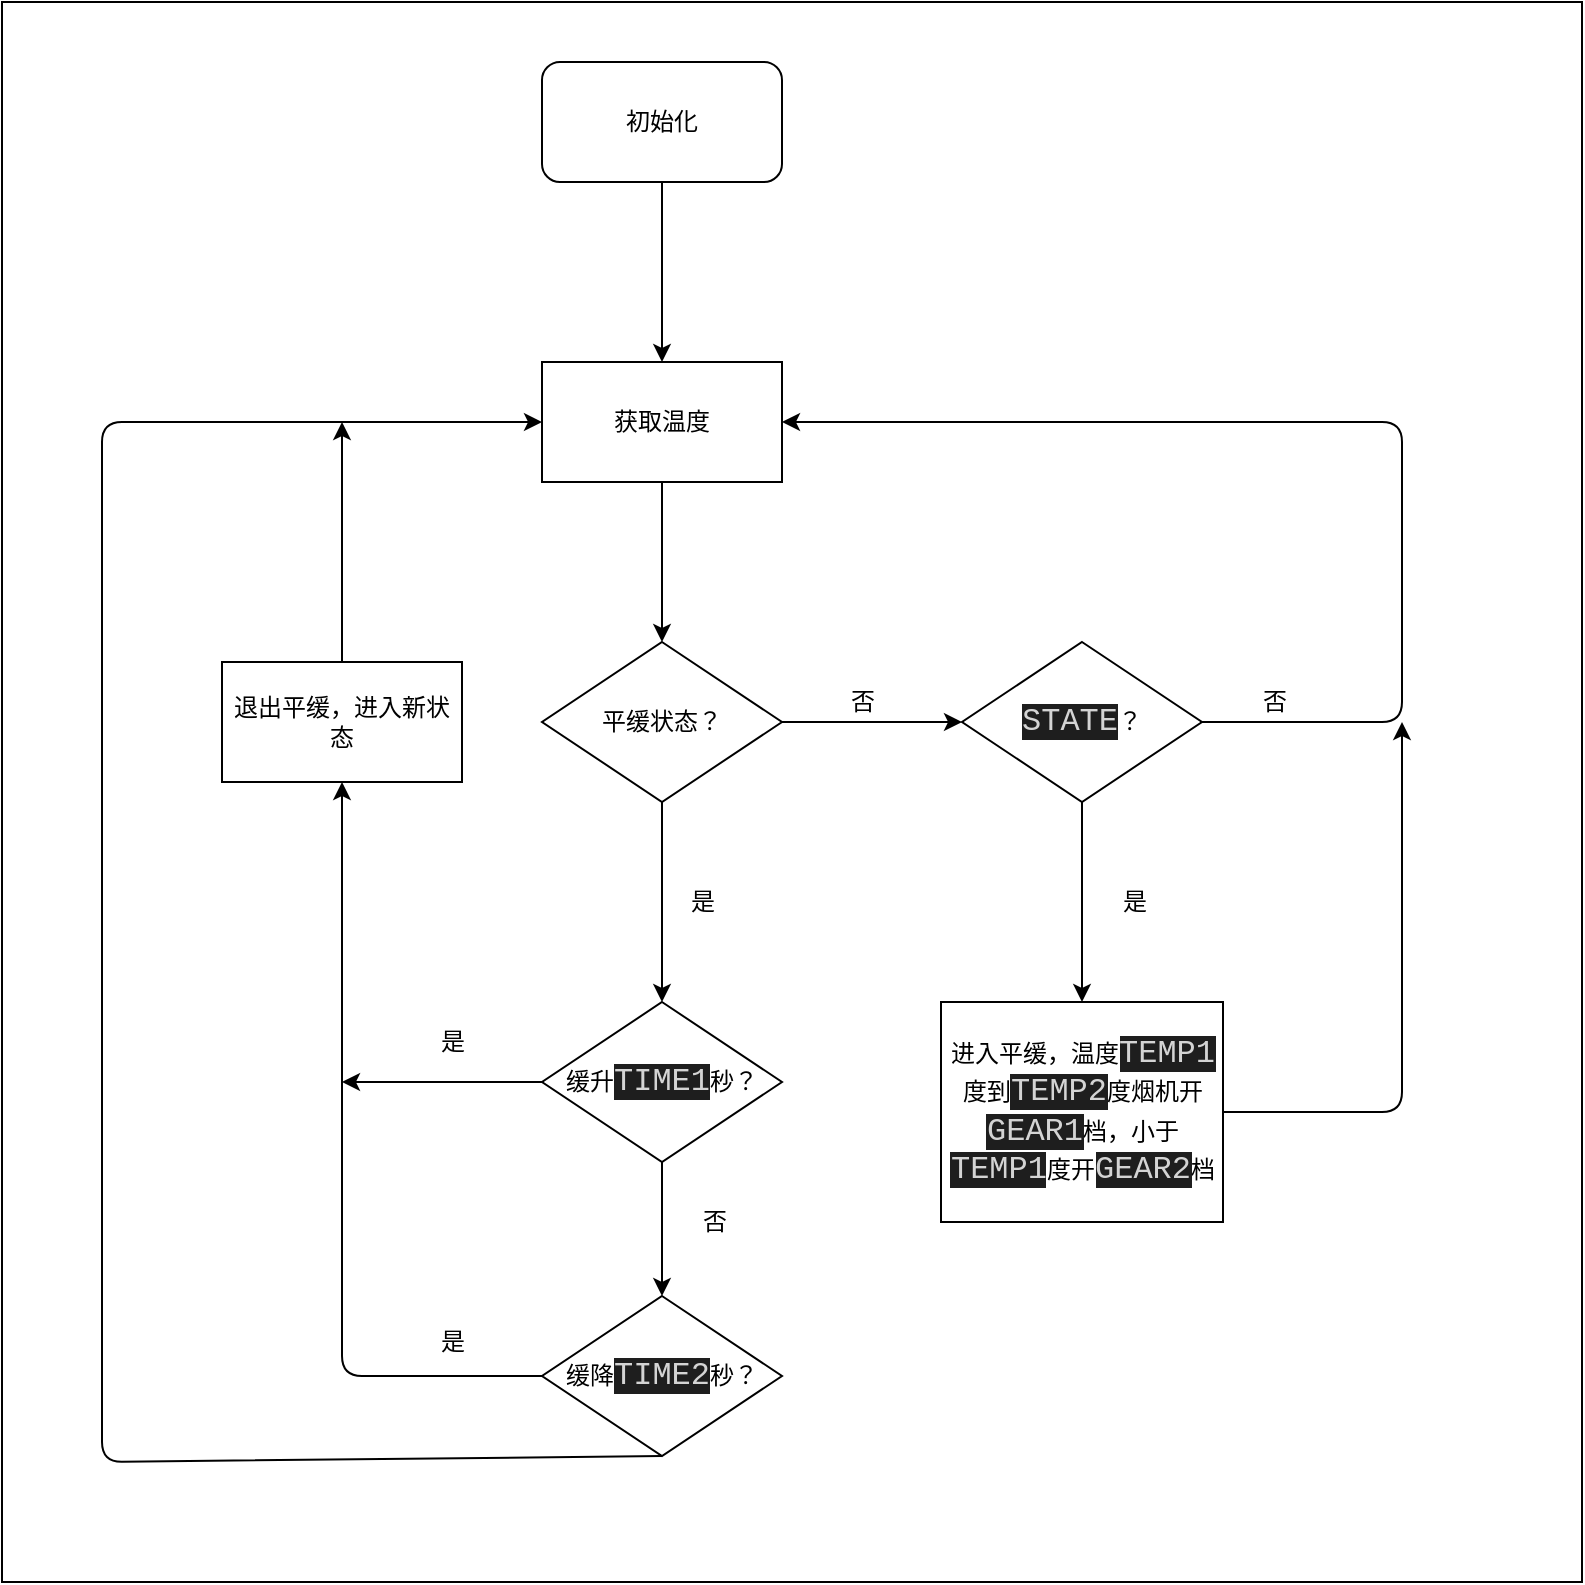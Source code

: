 <mxfile>
    <diagram id="oLkG4HMUFFeIeyW4aU7o" name="第 1 页">
        <mxGraphModel dx="1824" dy="1150" grid="1" gridSize="10" guides="1" tooltips="1" connect="1" arrows="1" fold="1" page="1" pageScale="1" pageWidth="827" pageHeight="1169" background="none" math="0" shadow="0">
            <root>
                <mxCell id="0"/>
                <mxCell id="1" parent="0"/>
                <mxCell id="259" value="" style="rounded=0;whiteSpace=wrap;html=1;" parent="1" vertex="1">
                    <mxGeometry x="19" y="100" width="790" height="790" as="geometry"/>
                </mxCell>
                <mxCell id="251" style="edgeStyle=none;html=1;exitX=0.5;exitY=1;exitDx=0;exitDy=0;" parent="1" source="220" target="221" edge="1">
                    <mxGeometry relative="1" as="geometry"/>
                </mxCell>
                <mxCell id="220" value="初始化" style="rounded=1;whiteSpace=wrap;html=1;" parent="1" vertex="1">
                    <mxGeometry x="289" y="130" width="120" height="60" as="geometry"/>
                </mxCell>
                <mxCell id="233" style="edgeStyle=none;html=1;exitX=0.5;exitY=1;exitDx=0;exitDy=0;" parent="1" source="221" target="225" edge="1">
                    <mxGeometry relative="1" as="geometry"/>
                </mxCell>
                <mxCell id="221" value="获取温度" style="rounded=0;whiteSpace=wrap;html=1;" parent="1" vertex="1">
                    <mxGeometry x="289" y="280" width="120" height="60" as="geometry"/>
                </mxCell>
                <mxCell id="235" style="edgeStyle=none;html=1;exitX=1;exitY=0.5;exitDx=0;exitDy=0;entryX=1;entryY=0.5;entryDx=0;entryDy=0;" parent="1" source="222" target="221" edge="1">
                    <mxGeometry relative="1" as="geometry">
                        <Array as="points">
                            <mxPoint x="719" y="460"/>
                            <mxPoint x="719" y="310"/>
                        </Array>
                    </mxGeometry>
                </mxCell>
                <mxCell id="249" style="edgeStyle=none;html=1;exitX=0.5;exitY=1;exitDx=0;exitDy=0;entryX=0.5;entryY=0;entryDx=0;entryDy=0;" parent="1" source="222" target="224" edge="1">
                    <mxGeometry relative="1" as="geometry">
                        <mxPoint x="559" y="540" as="targetPoint"/>
                    </mxGeometry>
                </mxCell>
                <mxCell id="222" value="&lt;span style=&quot;background-color: rgb(30 , 30 , 30) ; color: rgb(212 , 212 , 212) ; font-family: &amp;#34;consolas&amp;#34; , &amp;#34;courier new&amp;#34; , monospace ; font-size: 16px&quot;&gt;STATE&lt;/span&gt;？" style="rhombus;whiteSpace=wrap;html=1;" parent="1" vertex="1">
                    <mxGeometry x="499" y="420" width="120" height="80" as="geometry"/>
                </mxCell>
                <mxCell id="250" style="edgeStyle=none;html=1;exitX=1;exitY=0.5;exitDx=0;exitDy=0;" parent="1" source="224" edge="1">
                    <mxGeometry relative="1" as="geometry">
                        <mxPoint x="719" y="460" as="targetPoint"/>
                        <Array as="points">
                            <mxPoint x="719" y="655"/>
                        </Array>
                    </mxGeometry>
                </mxCell>
                <mxCell id="224" value="进入平缓，温度&lt;span style=&quot;background-color: rgb(30 , 30 , 30) ; color: rgb(212 , 212 , 212) ; font-family: &amp;#34;consolas&amp;#34; , &amp;#34;courier new&amp;#34; , monospace ; font-size: 16px&quot;&gt;TEMP1&lt;/span&gt;&lt;span&gt;度到&lt;/span&gt;&lt;span style=&quot;background-color: rgb(30 , 30 , 30) ; color: rgb(212 , 212 , 212) ; font-family: &amp;#34;consolas&amp;#34; , &amp;#34;courier new&amp;#34; , monospace ; font-size: 16px&quot;&gt;TEMP2&lt;/span&gt;&lt;span&gt;度烟机开&lt;/span&gt;&lt;span style=&quot;background-color: rgb(30 , 30 , 30) ; color: rgb(212 , 212 , 212) ; font-family: &amp;#34;consolas&amp;#34; , &amp;#34;courier new&amp;#34; , monospace ; font-size: 16px&quot;&gt;GEAR1&lt;/span&gt;&lt;span&gt;档，小于&lt;/span&gt;&lt;span style=&quot;background-color: rgb(30 , 30 , 30) ; color: rgb(212 , 212 , 212) ; font-family: &amp;#34;consolas&amp;#34; , &amp;#34;courier new&amp;#34; , monospace ; font-size: 16px&quot;&gt;TEMP1&lt;/span&gt;&lt;span&gt;度开&lt;/span&gt;&lt;span style=&quot;background-color: rgb(30 , 30 , 30) ; color: rgb(212 , 212 , 212) ; font-family: &amp;#34;consolas&amp;#34; , &amp;#34;courier new&amp;#34; , monospace ; font-size: 16px&quot;&gt;GEAR2&lt;/span&gt;&lt;span&gt;档&lt;/span&gt;" style="rounded=0;whiteSpace=wrap;html=1;" parent="1" vertex="1">
                    <mxGeometry x="488.5" y="600" width="141" height="110" as="geometry"/>
                </mxCell>
                <mxCell id="234" style="edgeStyle=none;html=1;exitX=1;exitY=0.5;exitDx=0;exitDy=0;" parent="1" source="225" target="222" edge="1">
                    <mxGeometry relative="1" as="geometry"/>
                </mxCell>
                <mxCell id="237" style="edgeStyle=none;html=1;exitX=0.5;exitY=1;exitDx=0;exitDy=0;" parent="1" source="225" target="226" edge="1">
                    <mxGeometry relative="1" as="geometry"/>
                </mxCell>
                <mxCell id="225" value="平缓状态？" style="rhombus;whiteSpace=wrap;html=1;" parent="1" vertex="1">
                    <mxGeometry x="289" y="420" width="120" height="80" as="geometry"/>
                </mxCell>
                <mxCell id="238" style="edgeStyle=none;html=1;exitX=0.5;exitY=1;exitDx=0;exitDy=0;" parent="1" source="226" target="227" edge="1">
                    <mxGeometry relative="1" as="geometry"/>
                </mxCell>
                <mxCell id="245" style="edgeStyle=none;html=1;exitX=0;exitY=0.5;exitDx=0;exitDy=0;" parent="1" source="226" edge="1">
                    <mxGeometry relative="1" as="geometry">
                        <mxPoint x="189" y="640" as="targetPoint"/>
                    </mxGeometry>
                </mxCell>
                <mxCell id="226" value="缓升&lt;span style=&quot;background-color: rgb(30 , 30 , 30) ; color: rgb(212 , 212 , 212) ; font-family: &amp;#34;consolas&amp;#34; , &amp;#34;courier new&amp;#34; , monospace ; font-size: 16px&quot;&gt;TIME1&lt;/span&gt;&lt;span&gt;秒？&lt;/span&gt;" style="rhombus;whiteSpace=wrap;html=1;" parent="1" vertex="1">
                    <mxGeometry x="289" y="600" width="120" height="80" as="geometry"/>
                </mxCell>
                <mxCell id="227" value="缓降&lt;span style=&quot;background-color: rgb(30 , 30 , 30) ; color: rgb(212 , 212 , 212) ; font-family: &amp;#34;consolas&amp;#34; , &amp;#34;courier new&amp;#34; , monospace ; font-size: 16px&quot;&gt;TIME2&lt;/span&gt;&lt;span&gt;秒？&lt;/span&gt;" style="rhombus;whiteSpace=wrap;html=1;" parent="1" vertex="1">
                    <mxGeometry x="289" y="747" width="120" height="80" as="geometry"/>
                </mxCell>
                <mxCell id="244" style="edgeStyle=none;html=1;exitX=0;exitY=0.5;exitDx=0;exitDy=0;entryX=0.5;entryY=1;entryDx=0;entryDy=0;" parent="1" source="227" target="232" edge="1">
                    <mxGeometry relative="1" as="geometry">
                        <Array as="points">
                            <mxPoint x="189" y="787"/>
                        </Array>
                        <mxPoint x="289" y="1060" as="sourcePoint"/>
                    </mxGeometry>
                </mxCell>
                <mxCell id="243" style="edgeStyle=none;html=1;exitX=0.5;exitY=1;exitDx=0;exitDy=0;entryX=0;entryY=0.5;entryDx=0;entryDy=0;" parent="1" source="227" target="221" edge="1">
                    <mxGeometry relative="1" as="geometry">
                        <Array as="points">
                            <mxPoint x="69" y="830"/>
                            <mxPoint x="69" y="310"/>
                        </Array>
                        <mxPoint x="289" y="1200" as="sourcePoint"/>
                    </mxGeometry>
                </mxCell>
                <mxCell id="248" style="edgeStyle=none;html=1;exitX=0.5;exitY=0;exitDx=0;exitDy=0;" parent="1" source="232" edge="1">
                    <mxGeometry relative="1" as="geometry">
                        <mxPoint x="189" y="310" as="targetPoint"/>
                    </mxGeometry>
                </mxCell>
                <mxCell id="232" value="退出平缓，进入新状态" style="rounded=0;whiteSpace=wrap;html=1;" parent="1" vertex="1">
                    <mxGeometry x="129" y="430" width="120" height="60" as="geometry"/>
                </mxCell>
                <mxCell id="253" value="否" style="text;html=1;align=center;verticalAlign=middle;resizable=0;points=[];autosize=1;strokeColor=none;fillColor=none;" parent="1" vertex="1">
                    <mxGeometry x="434" y="440" width="30" height="20" as="geometry"/>
                </mxCell>
                <mxCell id="254" value="是" style="text;html=1;align=center;verticalAlign=middle;resizable=0;points=[];autosize=1;strokeColor=none;fillColor=none;" parent="1" vertex="1">
                    <mxGeometry x="354" y="540" width="30" height="20" as="geometry"/>
                </mxCell>
                <mxCell id="255" value="是" style="text;html=1;align=center;verticalAlign=middle;resizable=0;points=[];autosize=1;strokeColor=none;fillColor=none;" parent="1" vertex="1">
                    <mxGeometry x="229" y="610" width="30" height="20" as="geometry"/>
                </mxCell>
                <mxCell id="260" value="是" style="text;html=1;align=center;verticalAlign=middle;resizable=0;points=[];autosize=1;strokeColor=none;fillColor=none;" parent="1" vertex="1">
                    <mxGeometry x="229" y="760" width="30" height="20" as="geometry"/>
                </mxCell>
                <mxCell id="263" value="否" style="text;html=1;align=center;verticalAlign=middle;resizable=0;points=[];autosize=1;strokeColor=none;fillColor=none;" parent="1" vertex="1">
                    <mxGeometry x="360" y="700" width="30" height="20" as="geometry"/>
                </mxCell>
                <mxCell id="264" value="否" style="text;html=1;align=center;verticalAlign=middle;resizable=0;points=[];autosize=1;strokeColor=none;fillColor=none;" parent="1" vertex="1">
                    <mxGeometry x="640" y="440" width="30" height="20" as="geometry"/>
                </mxCell>
                <mxCell id="265" value="是" style="text;html=1;align=center;verticalAlign=middle;resizable=0;points=[];autosize=1;strokeColor=none;fillColor=none;" parent="1" vertex="1">
                    <mxGeometry x="570" y="540" width="30" height="20" as="geometry"/>
                </mxCell>
            </root>
        </mxGraphModel>
    </diagram>
</mxfile>